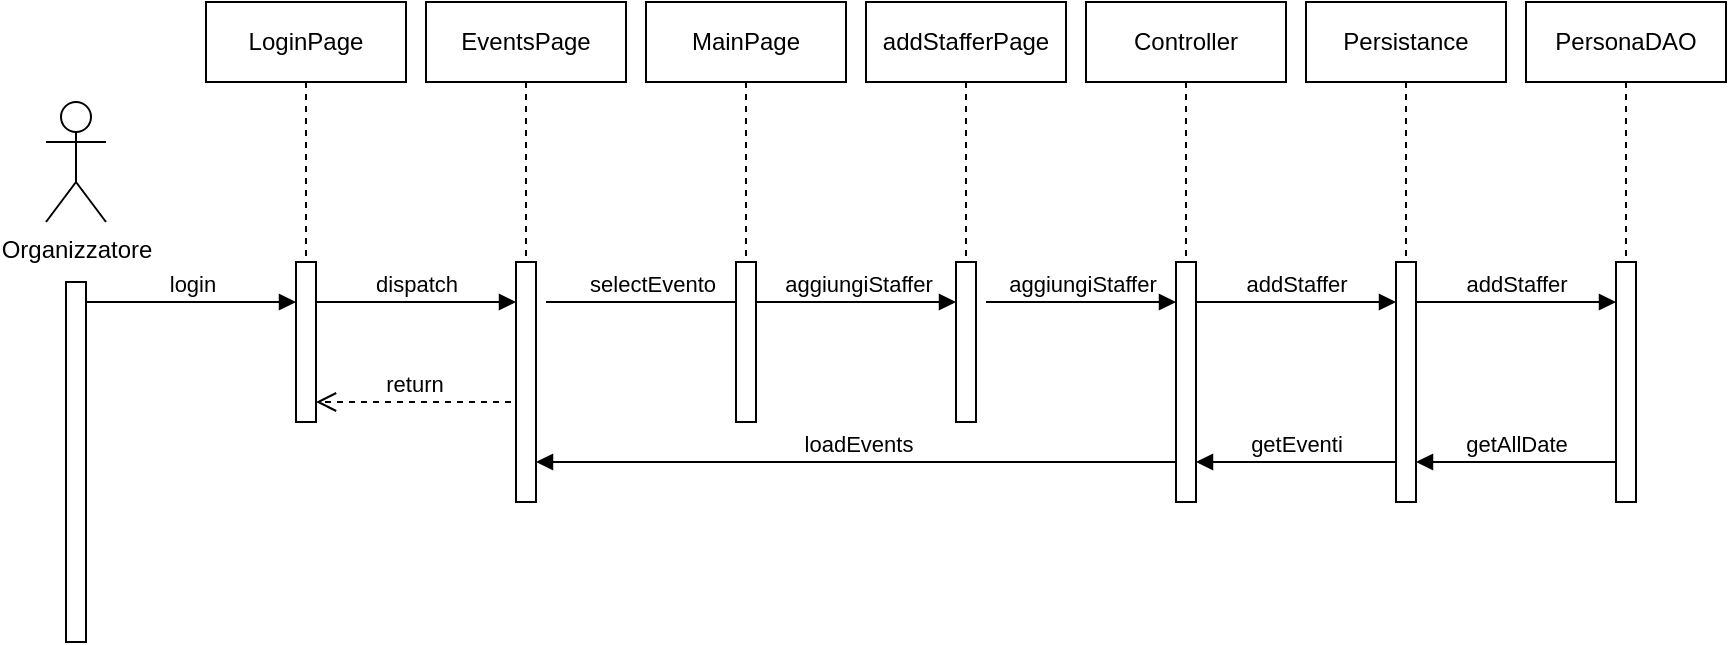 <mxfile version="26.0.16">
  <diagram name="Page-1" id="MFvrJpWH-2AFS4GBi2KG">
    <mxGraphModel dx="1674" dy="836" grid="1" gridSize="10" guides="1" tooltips="1" connect="1" arrows="1" fold="1" page="1" pageScale="1" pageWidth="1169" pageHeight="827" math="0" shadow="0">
      <root>
        <mxCell id="0" />
        <mxCell id="1" parent="0" />
        <mxCell id="JLtzEhK1xXK3yQkbsyVX-1" value="Organizzatore" style="shape=umlActor;verticalLabelPosition=bottom;verticalAlign=top;html=1;" parent="1" vertex="1">
          <mxGeometry x="40" y="90" width="30" height="60" as="geometry" />
        </mxCell>
        <mxCell id="JLtzEhK1xXK3yQkbsyVX-2" value="" style="html=1;points=[[0,0,0,0,5],[0,1,0,0,-5],[1,0,0,0,5],[1,1,0,0,-5]];perimeter=orthogonalPerimeter;outlineConnect=0;targetShapes=umlLifeline;portConstraint=eastwest;newEdgeStyle={&quot;curved&quot;:0,&quot;rounded&quot;:0};" parent="1" vertex="1">
          <mxGeometry x="50" y="180" width="10" height="180" as="geometry" />
        </mxCell>
        <mxCell id="JLtzEhK1xXK3yQkbsyVX-3" value="login" style="html=1;verticalAlign=bottom;endArrow=block;edgeStyle=elbowEdgeStyle;elbow=vertical;curved=0;rounded=0;" parent="1" edge="1">
          <mxGeometry x="-0.003" relative="1" as="geometry">
            <mxPoint x="60" y="190" as="sourcePoint" />
            <Array as="points">
              <mxPoint x="145" y="190" />
            </Array>
            <mxPoint x="165" y="190" as="targetPoint" />
            <mxPoint as="offset" />
          </mxGeometry>
        </mxCell>
        <mxCell id="JLtzEhK1xXK3yQkbsyVX-4" value="" style="group" parent="1" vertex="1" connectable="0">
          <mxGeometry x="120" y="40" width="100" height="210" as="geometry" />
        </mxCell>
        <mxCell id="JLtzEhK1xXK3yQkbsyVX-5" value="LoginPage" style="shape=umlLifeline;perimeter=lifelinePerimeter;whiteSpace=wrap;html=1;container=0;dropTarget=0;collapsible=0;recursiveResize=0;outlineConnect=0;portConstraint=eastwest;newEdgeStyle={&quot;edgeStyle&quot;:&quot;elbowEdgeStyle&quot;,&quot;elbow&quot;:&quot;vertical&quot;,&quot;curved&quot;:0,&quot;rounded&quot;:0};" parent="JLtzEhK1xXK3yQkbsyVX-4" vertex="1">
          <mxGeometry width="100" height="210" as="geometry" />
        </mxCell>
        <mxCell id="JLtzEhK1xXK3yQkbsyVX-6" value="" style="html=1;points=[[0,0,0,0,5],[0,1,0,0,-5],[1,0,0,0,5],[1,1,0,0,-5]];perimeter=orthogonalPerimeter;outlineConnect=0;targetShapes=umlLifeline;portConstraint=eastwest;newEdgeStyle={&quot;curved&quot;:0,&quot;rounded&quot;:0};" parent="JLtzEhK1xXK3yQkbsyVX-4" vertex="1">
          <mxGeometry x="45" y="130" width="10" height="80" as="geometry" />
        </mxCell>
        <mxCell id="JLtzEhK1xXK3yQkbsyVX-7" value="return" style="html=1;verticalAlign=bottom;endArrow=open;dashed=1;endSize=8;curved=0;rounded=0;entryX=1.5;entryY=0.625;entryDx=0;entryDy=0;entryPerimeter=0;" parent="JLtzEhK1xXK3yQkbsyVX-4" edge="1">
          <mxGeometry relative="1" as="geometry">
            <mxPoint x="152.5" y="200" as="sourcePoint" />
            <mxPoint x="55" y="200" as="targetPoint" />
          </mxGeometry>
        </mxCell>
        <mxCell id="JLtzEhK1xXK3yQkbsyVX-8" value="dispatch" style="html=1;verticalAlign=bottom;endArrow=block;edgeStyle=elbowEdgeStyle;elbow=vertical;curved=0;rounded=0;" parent="1" source="JLtzEhK1xXK3yQkbsyVX-6" target="JLtzEhK1xXK3yQkbsyVX-11" edge="1">
          <mxGeometry relative="1" as="geometry">
            <mxPoint x="180" y="190" as="sourcePoint" />
            <Array as="points">
              <mxPoint x="230" y="190" />
            </Array>
            <mxPoint x="270" y="190" as="targetPoint" />
          </mxGeometry>
        </mxCell>
        <mxCell id="JLtzEhK1xXK3yQkbsyVX-9" value="" style="group" parent="1" vertex="1" connectable="0">
          <mxGeometry x="230" y="40" width="100" height="270" as="geometry" />
        </mxCell>
        <mxCell id="JLtzEhK1xXK3yQkbsyVX-10" value="EventsPage" style="shape=umlLifeline;perimeter=lifelinePerimeter;whiteSpace=wrap;html=1;container=0;dropTarget=0;collapsible=0;recursiveResize=0;outlineConnect=0;portConstraint=eastwest;newEdgeStyle={&quot;edgeStyle&quot;:&quot;elbowEdgeStyle&quot;,&quot;elbow&quot;:&quot;vertical&quot;,&quot;curved&quot;:0,&quot;rounded&quot;:0};" parent="JLtzEhK1xXK3yQkbsyVX-9" vertex="1">
          <mxGeometry width="100" height="210" as="geometry" />
        </mxCell>
        <mxCell id="JLtzEhK1xXK3yQkbsyVX-11" value="" style="html=1;points=[[0,0,0,0,5],[0,1,0,0,-5],[1,0,0,0,5],[1,1,0,0,-5]];perimeter=orthogonalPerimeter;outlineConnect=0;targetShapes=umlLifeline;portConstraint=eastwest;newEdgeStyle={&quot;curved&quot;:0,&quot;rounded&quot;:0};" parent="JLtzEhK1xXK3yQkbsyVX-9" vertex="1">
          <mxGeometry x="45" y="130" width="10" height="120" as="geometry" />
        </mxCell>
        <mxCell id="JLtzEhK1xXK3yQkbsyVX-12" value="selectEvento" style="html=1;verticalAlign=bottom;endArrow=block;edgeStyle=elbowEdgeStyle;elbow=vertical;curved=0;rounded=0;" parent="1" edge="1">
          <mxGeometry x="-0.003" relative="1" as="geometry">
            <mxPoint x="290" y="190" as="sourcePoint" />
            <Array as="points">
              <mxPoint x="375" y="190" />
            </Array>
            <mxPoint x="395" y="190" as="targetPoint" />
            <mxPoint as="offset" />
          </mxGeometry>
        </mxCell>
        <mxCell id="JLtzEhK1xXK3yQkbsyVX-13" value="" style="group" parent="1" vertex="1" connectable="0">
          <mxGeometry x="340" y="40" width="100" height="210" as="geometry" />
        </mxCell>
        <mxCell id="JLtzEhK1xXK3yQkbsyVX-14" value="MainPage" style="shape=umlLifeline;perimeter=lifelinePerimeter;whiteSpace=wrap;html=1;container=0;dropTarget=0;collapsible=0;recursiveResize=0;outlineConnect=0;portConstraint=eastwest;newEdgeStyle={&quot;edgeStyle&quot;:&quot;elbowEdgeStyle&quot;,&quot;elbow&quot;:&quot;vertical&quot;,&quot;curved&quot;:0,&quot;rounded&quot;:0};" parent="JLtzEhK1xXK3yQkbsyVX-13" vertex="1">
          <mxGeometry width="100" height="210" as="geometry" />
        </mxCell>
        <mxCell id="JLtzEhK1xXK3yQkbsyVX-15" value="" style="html=1;points=[[0,0,0,0,5],[0,1,0,0,-5],[1,0,0,0,5],[1,1,0,0,-5]];perimeter=orthogonalPerimeter;outlineConnect=0;targetShapes=umlLifeline;portConstraint=eastwest;newEdgeStyle={&quot;curved&quot;:0,&quot;rounded&quot;:0};" parent="JLtzEhK1xXK3yQkbsyVX-13" vertex="1">
          <mxGeometry x="45" y="130" width="10" height="80" as="geometry" />
        </mxCell>
        <mxCell id="JLtzEhK1xXK3yQkbsyVX-16" value="aggiungiStaffer" style="html=1;verticalAlign=bottom;endArrow=block;edgeStyle=elbowEdgeStyle;elbow=horizontal;curved=0;rounded=0;" parent="1" source="JLtzEhK1xXK3yQkbsyVX-15" target="JLtzEhK1xXK3yQkbsyVX-37" edge="1">
          <mxGeometry x="0.012" relative="1" as="geometry">
            <mxPoint x="400" y="190" as="sourcePoint" />
            <Array as="points">
              <mxPoint x="450" y="190" />
            </Array>
            <mxPoint x="490" y="200" as="targetPoint" />
            <mxPoint as="offset" />
          </mxGeometry>
        </mxCell>
        <mxCell id="JLtzEhK1xXK3yQkbsyVX-17" value="" style="group" parent="1" vertex="1" connectable="0">
          <mxGeometry x="560" y="40" width="100" height="260" as="geometry" />
        </mxCell>
        <mxCell id="JLtzEhK1xXK3yQkbsyVX-18" value="Controller" style="shape=umlLifeline;perimeter=lifelinePerimeter;whiteSpace=wrap;html=1;container=0;dropTarget=0;collapsible=0;recursiveResize=0;outlineConnect=0;portConstraint=eastwest;newEdgeStyle={&quot;edgeStyle&quot;:&quot;elbowEdgeStyle&quot;,&quot;elbow&quot;:&quot;vertical&quot;,&quot;curved&quot;:0,&quot;rounded&quot;:0};" parent="JLtzEhK1xXK3yQkbsyVX-17" vertex="1">
          <mxGeometry width="100" height="210" as="geometry" />
        </mxCell>
        <mxCell id="JLtzEhK1xXK3yQkbsyVX-19" value="" style="html=1;points=[[0,0,0,0,5],[0,1,0,0,-5],[1,0,0,0,5],[1,1,0,0,-5]];perimeter=orthogonalPerimeter;outlineConnect=0;targetShapes=umlLifeline;portConstraint=eastwest;newEdgeStyle={&quot;curved&quot;:0,&quot;rounded&quot;:0};" parent="JLtzEhK1xXK3yQkbsyVX-17" vertex="1">
          <mxGeometry x="45" y="130" width="10" height="120" as="geometry" />
        </mxCell>
        <mxCell id="JLtzEhK1xXK3yQkbsyVX-24" value="" style="group" parent="1" vertex="1" connectable="0">
          <mxGeometry x="670" y="40" width="100" height="280" as="geometry" />
        </mxCell>
        <mxCell id="JLtzEhK1xXK3yQkbsyVX-25" value="Persistance" style="shape=umlLifeline;perimeter=lifelinePerimeter;whiteSpace=wrap;html=1;container=0;dropTarget=0;collapsible=0;recursiveResize=0;outlineConnect=0;portConstraint=eastwest;newEdgeStyle={&quot;edgeStyle&quot;:&quot;elbowEdgeStyle&quot;,&quot;elbow&quot;:&quot;vertical&quot;,&quot;curved&quot;:0,&quot;rounded&quot;:0};" parent="JLtzEhK1xXK3yQkbsyVX-24" vertex="1">
          <mxGeometry width="100" height="210" as="geometry" />
        </mxCell>
        <mxCell id="JLtzEhK1xXK3yQkbsyVX-26" value="" style="html=1;points=[[0,0,0,0,5],[0,1,0,0,-5],[1,0,0,0,5],[1,1,0,0,-5]];perimeter=orthogonalPerimeter;outlineConnect=0;targetShapes=umlLifeline;portConstraint=eastwest;newEdgeStyle={&quot;curved&quot;:0,&quot;rounded&quot;:0};" parent="JLtzEhK1xXK3yQkbsyVX-24" vertex="1">
          <mxGeometry x="45" y="130" width="10" height="120" as="geometry" />
        </mxCell>
        <mxCell id="JLtzEhK1xXK3yQkbsyVX-27" value="addStaffer" style="html=1;verticalAlign=bottom;endArrow=block;edgeStyle=elbowEdgeStyle;elbow=vertical;curved=0;rounded=0;" parent="JLtzEhK1xXK3yQkbsyVX-24" edge="1">
          <mxGeometry relative="1" as="geometry">
            <mxPoint x="-55" y="150" as="sourcePoint" />
            <Array as="points">
              <mxPoint y="150" />
            </Array>
            <mxPoint x="45" y="150" as="targetPoint" />
          </mxGeometry>
        </mxCell>
        <mxCell id="JLtzEhK1xXK3yQkbsyVX-28" value="" style="group" parent="1" vertex="1" connectable="0">
          <mxGeometry x="780" y="40" width="100" height="270" as="geometry" />
        </mxCell>
        <mxCell id="JLtzEhK1xXK3yQkbsyVX-29" value="PersonaDAO" style="shape=umlLifeline;perimeter=lifelinePerimeter;whiteSpace=wrap;html=1;container=0;dropTarget=0;collapsible=0;recursiveResize=0;outlineConnect=0;portConstraint=eastwest;newEdgeStyle={&quot;edgeStyle&quot;:&quot;elbowEdgeStyle&quot;,&quot;elbow&quot;:&quot;vertical&quot;,&quot;curved&quot;:0,&quot;rounded&quot;:0};" parent="JLtzEhK1xXK3yQkbsyVX-28" vertex="1">
          <mxGeometry width="100" height="210" as="geometry" />
        </mxCell>
        <mxCell id="JLtzEhK1xXK3yQkbsyVX-30" value="" style="html=1;points=[[0,0,0,0,5],[0,1,0,0,-5],[1,0,0,0,5],[1,1,0,0,-5]];perimeter=orthogonalPerimeter;outlineConnect=0;targetShapes=umlLifeline;portConstraint=eastwest;newEdgeStyle={&quot;curved&quot;:0,&quot;rounded&quot;:0};" parent="JLtzEhK1xXK3yQkbsyVX-28" vertex="1">
          <mxGeometry x="45" y="130" width="10" height="120" as="geometry" />
        </mxCell>
        <mxCell id="JLtzEhK1xXK3yQkbsyVX-31" value="addStaffer" style="html=1;verticalAlign=bottom;endArrow=block;edgeStyle=elbowEdgeStyle;elbow=vertical;curved=0;rounded=0;" parent="JLtzEhK1xXK3yQkbsyVX-28" edge="1">
          <mxGeometry relative="1" as="geometry">
            <mxPoint x="-55" y="150" as="sourcePoint" />
            <Array as="points">
              <mxPoint y="150" />
            </Array>
            <mxPoint x="45" y="150" as="targetPoint" />
          </mxGeometry>
        </mxCell>
        <mxCell id="JLtzEhK1xXK3yQkbsyVX-32" value="loadEvents" style="html=1;verticalAlign=bottom;endArrow=block;edgeStyle=elbowEdgeStyle;elbow=vertical;curved=0;rounded=0;" parent="1" source="JLtzEhK1xXK3yQkbsyVX-19" target="JLtzEhK1xXK3yQkbsyVX-11" edge="1">
          <mxGeometry x="-0.003" relative="1" as="geometry">
            <mxPoint x="500" y="290" as="sourcePoint" />
            <Array as="points">
              <mxPoint x="390" y="270" />
            </Array>
            <mxPoint x="450" y="290" as="targetPoint" />
            <mxPoint as="offset" />
          </mxGeometry>
        </mxCell>
        <mxCell id="JLtzEhK1xXK3yQkbsyVX-33" value="getEventi" style="html=1;verticalAlign=bottom;endArrow=block;edgeStyle=elbowEdgeStyle;elbow=vertical;curved=0;rounded=0;" parent="1" source="JLtzEhK1xXK3yQkbsyVX-26" target="JLtzEhK1xXK3yQkbsyVX-19" edge="1">
          <mxGeometry relative="1" as="geometry">
            <mxPoint x="625" y="200" as="sourcePoint" />
            <Array as="points">
              <mxPoint x="670" y="270" />
            </Array>
            <mxPoint x="725" y="200" as="targetPoint" />
          </mxGeometry>
        </mxCell>
        <mxCell id="JLtzEhK1xXK3yQkbsyVX-34" value="getAllDate" style="html=1;verticalAlign=bottom;endArrow=block;edgeStyle=elbowEdgeStyle;elbow=vertical;curved=0;rounded=0;" parent="1" source="JLtzEhK1xXK3yQkbsyVX-30" target="JLtzEhK1xXK3yQkbsyVX-26" edge="1">
          <mxGeometry x="-0.003" relative="1" as="geometry">
            <mxPoint x="505" y="280" as="sourcePoint" />
            <Array as="points">
              <mxPoint x="780" y="270" />
            </Array>
            <mxPoint x="285" y="280" as="targetPoint" />
            <mxPoint as="offset" />
          </mxGeometry>
        </mxCell>
        <mxCell id="JLtzEhK1xXK3yQkbsyVX-35" value="" style="group" parent="1" vertex="1" connectable="0">
          <mxGeometry x="450" y="40" width="100" height="260" as="geometry" />
        </mxCell>
        <mxCell id="JLtzEhK1xXK3yQkbsyVX-36" value="addStafferPage" style="shape=umlLifeline;perimeter=lifelinePerimeter;whiteSpace=wrap;html=1;container=0;dropTarget=0;collapsible=0;recursiveResize=0;outlineConnect=0;portConstraint=eastwest;newEdgeStyle={&quot;edgeStyle&quot;:&quot;elbowEdgeStyle&quot;,&quot;elbow&quot;:&quot;vertical&quot;,&quot;curved&quot;:0,&quot;rounded&quot;:0};" parent="JLtzEhK1xXK3yQkbsyVX-35" vertex="1">
          <mxGeometry width="100" height="210" as="geometry" />
        </mxCell>
        <mxCell id="JLtzEhK1xXK3yQkbsyVX-37" value="" style="html=1;points=[[0,0,0,0,5],[0,1,0,0,-5],[1,0,0,0,5],[1,1,0,0,-5]];perimeter=orthogonalPerimeter;outlineConnect=0;targetShapes=umlLifeline;portConstraint=eastwest;newEdgeStyle={&quot;curved&quot;:0,&quot;rounded&quot;:0};" parent="JLtzEhK1xXK3yQkbsyVX-35" vertex="1">
          <mxGeometry x="45" y="130" width="10" height="80" as="geometry" />
        </mxCell>
        <mxCell id="JLtzEhK1xXK3yQkbsyVX-38" value="aggiungiStaffer" style="html=1;verticalAlign=bottom;endArrow=block;edgeStyle=elbowEdgeStyle;elbow=horizontal;curved=0;rounded=0;" parent="JLtzEhK1xXK3yQkbsyVX-35" target="JLtzEhK1xXK3yQkbsyVX-19" edge="1">
          <mxGeometry relative="1" as="geometry">
            <mxPoint x="60" y="150" as="sourcePoint" />
            <Array as="points">
              <mxPoint x="115" y="150" />
            </Array>
            <mxPoint x="160" y="150" as="targetPoint" />
            <mxPoint as="offset" />
          </mxGeometry>
        </mxCell>
      </root>
    </mxGraphModel>
  </diagram>
</mxfile>
